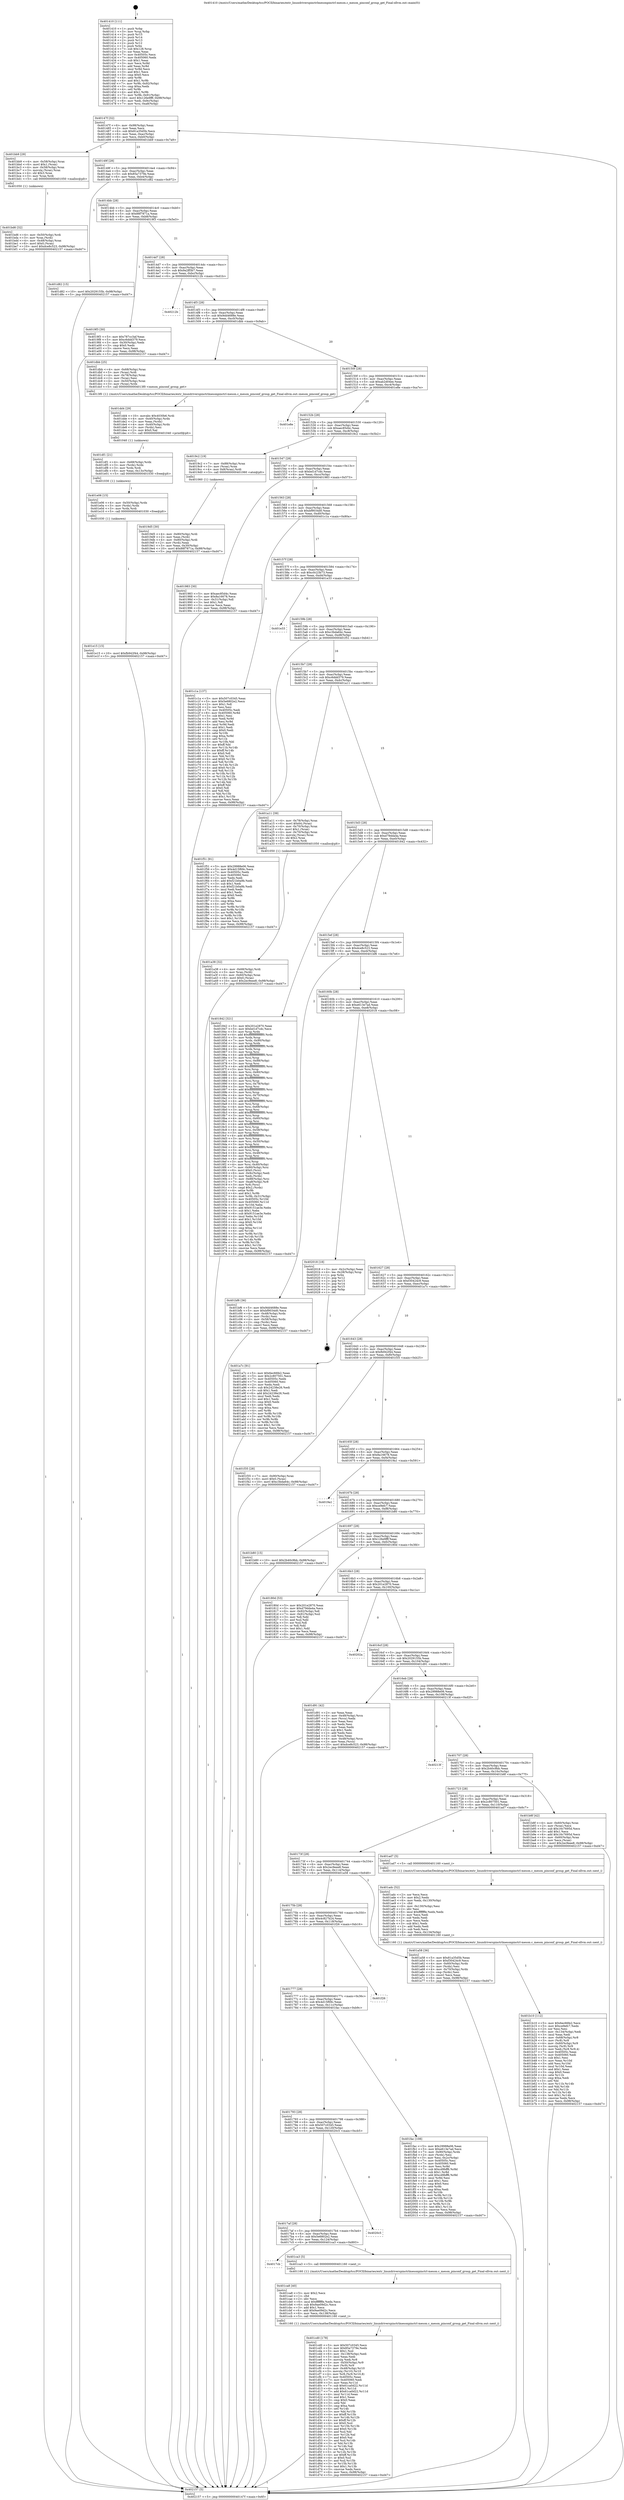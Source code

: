 digraph "0x401410" {
  label = "0x401410 (/mnt/c/Users/mathe/Desktop/tcc/POCII/binaries/extr_linuxdriverspinctrlmesonpinctrl-meson.c_meson_pinconf_group_get_Final-ollvm.out::main(0))"
  labelloc = "t"
  node[shape=record]

  Entry [label="",width=0.3,height=0.3,shape=circle,fillcolor=black,style=filled]
  "0x40147f" [label="{
     0x40147f [32]\l
     | [instrs]\l
     &nbsp;&nbsp;0x40147f \<+6\>: mov -0x98(%rbp),%eax\l
     &nbsp;&nbsp;0x401485 \<+2\>: mov %eax,%ecx\l
     &nbsp;&nbsp;0x401487 \<+6\>: sub $0x81a35d5b,%ecx\l
     &nbsp;&nbsp;0x40148d \<+6\>: mov %eax,-0xac(%rbp)\l
     &nbsp;&nbsp;0x401493 \<+6\>: mov %ecx,-0xb0(%rbp)\l
     &nbsp;&nbsp;0x401499 \<+6\>: je 0000000000401bb9 \<main+0x7a9\>\l
  }"]
  "0x401bb9" [label="{
     0x401bb9 [29]\l
     | [instrs]\l
     &nbsp;&nbsp;0x401bb9 \<+4\>: mov -0x58(%rbp),%rax\l
     &nbsp;&nbsp;0x401bbd \<+6\>: movl $0x1,(%rax)\l
     &nbsp;&nbsp;0x401bc3 \<+4\>: mov -0x58(%rbp),%rax\l
     &nbsp;&nbsp;0x401bc7 \<+3\>: movslq (%rax),%rax\l
     &nbsp;&nbsp;0x401bca \<+4\>: shl $0x3,%rax\l
     &nbsp;&nbsp;0x401bce \<+3\>: mov %rax,%rdi\l
     &nbsp;&nbsp;0x401bd1 \<+5\>: call 0000000000401050 \<malloc@plt\>\l
     | [calls]\l
     &nbsp;&nbsp;0x401050 \{1\} (unknown)\l
  }"]
  "0x40149f" [label="{
     0x40149f [28]\l
     | [instrs]\l
     &nbsp;&nbsp;0x40149f \<+5\>: jmp 00000000004014a4 \<main+0x94\>\l
     &nbsp;&nbsp;0x4014a4 \<+6\>: mov -0xac(%rbp),%eax\l
     &nbsp;&nbsp;0x4014aa \<+5\>: sub $0x85a7379e,%eax\l
     &nbsp;&nbsp;0x4014af \<+6\>: mov %eax,-0xb4(%rbp)\l
     &nbsp;&nbsp;0x4014b5 \<+6\>: je 0000000000401d82 \<main+0x972\>\l
  }"]
  Exit [label="",width=0.3,height=0.3,shape=circle,fillcolor=black,style=filled,peripheries=2]
  "0x401d82" [label="{
     0x401d82 [15]\l
     | [instrs]\l
     &nbsp;&nbsp;0x401d82 \<+10\>: movl $0x2029155b,-0x98(%rbp)\l
     &nbsp;&nbsp;0x401d8c \<+5\>: jmp 0000000000402157 \<main+0xd47\>\l
  }"]
  "0x4014bb" [label="{
     0x4014bb [28]\l
     | [instrs]\l
     &nbsp;&nbsp;0x4014bb \<+5\>: jmp 00000000004014c0 \<main+0xb0\>\l
     &nbsp;&nbsp;0x4014c0 \<+6\>: mov -0xac(%rbp),%eax\l
     &nbsp;&nbsp;0x4014c6 \<+5\>: sub $0x88f7871a,%eax\l
     &nbsp;&nbsp;0x4014cb \<+6\>: mov %eax,-0xb8(%rbp)\l
     &nbsp;&nbsp;0x4014d1 \<+6\>: je 00000000004019f3 \<main+0x5e3\>\l
  }"]
  "0x401e15" [label="{
     0x401e15 [15]\l
     | [instrs]\l
     &nbsp;&nbsp;0x401e15 \<+10\>: movl $0xfb942f44,-0x98(%rbp)\l
     &nbsp;&nbsp;0x401e1f \<+5\>: jmp 0000000000402157 \<main+0xd47\>\l
  }"]
  "0x4019f3" [label="{
     0x4019f3 [30]\l
     | [instrs]\l
     &nbsp;&nbsp;0x4019f3 \<+5\>: mov $0x787cc3af,%eax\l
     &nbsp;&nbsp;0x4019f8 \<+5\>: mov $0xc6ddd379,%ecx\l
     &nbsp;&nbsp;0x4019fd \<+3\>: mov -0x30(%rbp),%edx\l
     &nbsp;&nbsp;0x401a00 \<+3\>: cmp $0x0,%edx\l
     &nbsp;&nbsp;0x401a03 \<+3\>: cmove %ecx,%eax\l
     &nbsp;&nbsp;0x401a06 \<+6\>: mov %eax,-0x98(%rbp)\l
     &nbsp;&nbsp;0x401a0c \<+5\>: jmp 0000000000402157 \<main+0xd47\>\l
  }"]
  "0x4014d7" [label="{
     0x4014d7 [28]\l
     | [instrs]\l
     &nbsp;&nbsp;0x4014d7 \<+5\>: jmp 00000000004014dc \<main+0xcc\>\l
     &nbsp;&nbsp;0x4014dc \<+6\>: mov -0xac(%rbp),%eax\l
     &nbsp;&nbsp;0x4014e2 \<+5\>: sub $0x9a2ff3b7,%eax\l
     &nbsp;&nbsp;0x4014e7 \<+6\>: mov %eax,-0xbc(%rbp)\l
     &nbsp;&nbsp;0x4014ed \<+6\>: je 000000000040212b \<main+0xd1b\>\l
  }"]
  "0x401e06" [label="{
     0x401e06 [15]\l
     | [instrs]\l
     &nbsp;&nbsp;0x401e06 \<+4\>: mov -0x50(%rbp),%rdx\l
     &nbsp;&nbsp;0x401e0a \<+3\>: mov (%rdx),%rdx\l
     &nbsp;&nbsp;0x401e0d \<+3\>: mov %rdx,%rdi\l
     &nbsp;&nbsp;0x401e10 \<+5\>: call 0000000000401030 \<free@plt\>\l
     | [calls]\l
     &nbsp;&nbsp;0x401030 \{1\} (unknown)\l
  }"]
  "0x40212b" [label="{
     0x40212b\l
  }", style=dashed]
  "0x4014f3" [label="{
     0x4014f3 [28]\l
     | [instrs]\l
     &nbsp;&nbsp;0x4014f3 \<+5\>: jmp 00000000004014f8 \<main+0xe8\>\l
     &nbsp;&nbsp;0x4014f8 \<+6\>: mov -0xac(%rbp),%eax\l
     &nbsp;&nbsp;0x4014fe \<+5\>: sub $0x9dd4688e,%eax\l
     &nbsp;&nbsp;0x401503 \<+6\>: mov %eax,-0xc0(%rbp)\l
     &nbsp;&nbsp;0x401509 \<+6\>: je 0000000000401dbb \<main+0x9ab\>\l
  }"]
  "0x401df1" [label="{
     0x401df1 [21]\l
     | [instrs]\l
     &nbsp;&nbsp;0x401df1 \<+4\>: mov -0x68(%rbp),%rdx\l
     &nbsp;&nbsp;0x401df5 \<+3\>: mov (%rdx),%rdx\l
     &nbsp;&nbsp;0x401df8 \<+3\>: mov %rdx,%rdi\l
     &nbsp;&nbsp;0x401dfb \<+6\>: mov %eax,-0x13c(%rbp)\l
     &nbsp;&nbsp;0x401e01 \<+5\>: call 0000000000401030 \<free@plt\>\l
     | [calls]\l
     &nbsp;&nbsp;0x401030 \{1\} (unknown)\l
  }"]
  "0x401dbb" [label="{
     0x401dbb [25]\l
     | [instrs]\l
     &nbsp;&nbsp;0x401dbb \<+4\>: mov -0x68(%rbp),%rax\l
     &nbsp;&nbsp;0x401dbf \<+3\>: mov (%rax),%rdi\l
     &nbsp;&nbsp;0x401dc2 \<+4\>: mov -0x78(%rbp),%rax\l
     &nbsp;&nbsp;0x401dc6 \<+2\>: mov (%rax),%esi\l
     &nbsp;&nbsp;0x401dc8 \<+4\>: mov -0x50(%rbp),%rax\l
     &nbsp;&nbsp;0x401dcc \<+3\>: mov (%rax),%rdx\l
     &nbsp;&nbsp;0x401dcf \<+5\>: call 00000000004013f0 \<meson_pinconf_group_get\>\l
     | [calls]\l
     &nbsp;&nbsp;0x4013f0 \{1\} (/mnt/c/Users/mathe/Desktop/tcc/POCII/binaries/extr_linuxdriverspinctrlmesonpinctrl-meson.c_meson_pinconf_group_get_Final-ollvm.out::meson_pinconf_group_get)\l
  }"]
  "0x40150f" [label="{
     0x40150f [28]\l
     | [instrs]\l
     &nbsp;&nbsp;0x40150f \<+5\>: jmp 0000000000401514 \<main+0x104\>\l
     &nbsp;&nbsp;0x401514 \<+6\>: mov -0xac(%rbp),%eax\l
     &nbsp;&nbsp;0x40151a \<+5\>: sub $0xab2d04ee,%eax\l
     &nbsp;&nbsp;0x40151f \<+6\>: mov %eax,-0xc4(%rbp)\l
     &nbsp;&nbsp;0x401525 \<+6\>: je 0000000000401e8e \<main+0xa7e\>\l
  }"]
  "0x401dd4" [label="{
     0x401dd4 [29]\l
     | [instrs]\l
     &nbsp;&nbsp;0x401dd4 \<+10\>: movabs $0x4030b6,%rdi\l
     &nbsp;&nbsp;0x401dde \<+4\>: mov -0x40(%rbp),%rdx\l
     &nbsp;&nbsp;0x401de2 \<+2\>: mov %eax,(%rdx)\l
     &nbsp;&nbsp;0x401de4 \<+4\>: mov -0x40(%rbp),%rdx\l
     &nbsp;&nbsp;0x401de8 \<+2\>: mov (%rdx),%esi\l
     &nbsp;&nbsp;0x401dea \<+2\>: mov $0x0,%al\l
     &nbsp;&nbsp;0x401dec \<+5\>: call 0000000000401040 \<printf@plt\>\l
     | [calls]\l
     &nbsp;&nbsp;0x401040 \{1\} (unknown)\l
  }"]
  "0x401e8e" [label="{
     0x401e8e\l
  }", style=dashed]
  "0x40152b" [label="{
     0x40152b [28]\l
     | [instrs]\l
     &nbsp;&nbsp;0x40152b \<+5\>: jmp 0000000000401530 \<main+0x120\>\l
     &nbsp;&nbsp;0x401530 \<+6\>: mov -0xac(%rbp),%eax\l
     &nbsp;&nbsp;0x401536 \<+5\>: sub $0xaec85d4c,%eax\l
     &nbsp;&nbsp;0x40153b \<+6\>: mov %eax,-0xc8(%rbp)\l
     &nbsp;&nbsp;0x401541 \<+6\>: je 00000000004019c2 \<main+0x5b2\>\l
  }"]
  "0x401cd0" [label="{
     0x401cd0 [178]\l
     | [instrs]\l
     &nbsp;&nbsp;0x401cd0 \<+5\>: mov $0x507c0345,%ecx\l
     &nbsp;&nbsp;0x401cd5 \<+5\>: mov $0x85a7379e,%edx\l
     &nbsp;&nbsp;0x401cda \<+3\>: mov $0x1,%sil\l
     &nbsp;&nbsp;0x401cdd \<+6\>: mov -0x138(%rbp),%edi\l
     &nbsp;&nbsp;0x401ce3 \<+3\>: imul %eax,%edi\l
     &nbsp;&nbsp;0x401ce6 \<+3\>: movslq %edi,%r8\l
     &nbsp;&nbsp;0x401ce9 \<+4\>: mov -0x50(%rbp),%r9\l
     &nbsp;&nbsp;0x401ced \<+3\>: mov (%r9),%r9\l
     &nbsp;&nbsp;0x401cf0 \<+4\>: mov -0x48(%rbp),%r10\l
     &nbsp;&nbsp;0x401cf4 \<+3\>: movslq (%r10),%r10\l
     &nbsp;&nbsp;0x401cf7 \<+4\>: mov %r8,(%r9,%r10,8)\l
     &nbsp;&nbsp;0x401cfb \<+7\>: mov 0x40505c,%eax\l
     &nbsp;&nbsp;0x401d02 \<+7\>: mov 0x405060,%edi\l
     &nbsp;&nbsp;0x401d09 \<+3\>: mov %eax,%r11d\l
     &nbsp;&nbsp;0x401d0c \<+7\>: sub $0x61ca0d22,%r11d\l
     &nbsp;&nbsp;0x401d13 \<+4\>: sub $0x1,%r11d\l
     &nbsp;&nbsp;0x401d17 \<+7\>: add $0x61ca0d22,%r11d\l
     &nbsp;&nbsp;0x401d1e \<+4\>: imul %r11d,%eax\l
     &nbsp;&nbsp;0x401d22 \<+3\>: and $0x1,%eax\l
     &nbsp;&nbsp;0x401d25 \<+3\>: cmp $0x0,%eax\l
     &nbsp;&nbsp;0x401d28 \<+3\>: sete %bl\l
     &nbsp;&nbsp;0x401d2b \<+3\>: cmp $0xa,%edi\l
     &nbsp;&nbsp;0x401d2e \<+4\>: setl %r14b\l
     &nbsp;&nbsp;0x401d32 \<+3\>: mov %bl,%r15b\l
     &nbsp;&nbsp;0x401d35 \<+4\>: xor $0xff,%r15b\l
     &nbsp;&nbsp;0x401d39 \<+3\>: mov %r14b,%r12b\l
     &nbsp;&nbsp;0x401d3c \<+4\>: xor $0xff,%r12b\l
     &nbsp;&nbsp;0x401d40 \<+4\>: xor $0x0,%sil\l
     &nbsp;&nbsp;0x401d44 \<+3\>: mov %r15b,%r13b\l
     &nbsp;&nbsp;0x401d47 \<+4\>: and $0x0,%r13b\l
     &nbsp;&nbsp;0x401d4b \<+3\>: and %sil,%bl\l
     &nbsp;&nbsp;0x401d4e \<+3\>: mov %r12b,%al\l
     &nbsp;&nbsp;0x401d51 \<+2\>: and $0x0,%al\l
     &nbsp;&nbsp;0x401d53 \<+3\>: and %sil,%r14b\l
     &nbsp;&nbsp;0x401d56 \<+3\>: or %bl,%r13b\l
     &nbsp;&nbsp;0x401d59 \<+3\>: or %r14b,%al\l
     &nbsp;&nbsp;0x401d5c \<+3\>: xor %al,%r13b\l
     &nbsp;&nbsp;0x401d5f \<+3\>: or %r12b,%r15b\l
     &nbsp;&nbsp;0x401d62 \<+4\>: xor $0xff,%r15b\l
     &nbsp;&nbsp;0x401d66 \<+4\>: or $0x0,%sil\l
     &nbsp;&nbsp;0x401d6a \<+3\>: and %sil,%r15b\l
     &nbsp;&nbsp;0x401d6d \<+3\>: or %r15b,%r13b\l
     &nbsp;&nbsp;0x401d70 \<+4\>: test $0x1,%r13b\l
     &nbsp;&nbsp;0x401d74 \<+3\>: cmovne %edx,%ecx\l
     &nbsp;&nbsp;0x401d77 \<+6\>: mov %ecx,-0x98(%rbp)\l
     &nbsp;&nbsp;0x401d7d \<+5\>: jmp 0000000000402157 \<main+0xd47\>\l
  }"]
  "0x4019c2" [label="{
     0x4019c2 [19]\l
     | [instrs]\l
     &nbsp;&nbsp;0x4019c2 \<+7\>: mov -0x88(%rbp),%rax\l
     &nbsp;&nbsp;0x4019c9 \<+3\>: mov (%rax),%rax\l
     &nbsp;&nbsp;0x4019cc \<+4\>: mov 0x8(%rax),%rdi\l
     &nbsp;&nbsp;0x4019d0 \<+5\>: call 0000000000401060 \<atoi@plt\>\l
     | [calls]\l
     &nbsp;&nbsp;0x401060 \{1\} (unknown)\l
  }"]
  "0x401547" [label="{
     0x401547 [28]\l
     | [instrs]\l
     &nbsp;&nbsp;0x401547 \<+5\>: jmp 000000000040154c \<main+0x13c\>\l
     &nbsp;&nbsp;0x40154c \<+6\>: mov -0xac(%rbp),%eax\l
     &nbsp;&nbsp;0x401552 \<+5\>: sub $0xbd1d7cdc,%eax\l
     &nbsp;&nbsp;0x401557 \<+6\>: mov %eax,-0xcc(%rbp)\l
     &nbsp;&nbsp;0x40155d \<+6\>: je 0000000000401983 \<main+0x573\>\l
  }"]
  "0x401ca8" [label="{
     0x401ca8 [40]\l
     | [instrs]\l
     &nbsp;&nbsp;0x401ca8 \<+5\>: mov $0x2,%ecx\l
     &nbsp;&nbsp;0x401cad \<+1\>: cltd\l
     &nbsp;&nbsp;0x401cae \<+2\>: idiv %ecx\l
     &nbsp;&nbsp;0x401cb0 \<+6\>: imul $0xfffffffe,%edx,%ecx\l
     &nbsp;&nbsp;0x401cb6 \<+6\>: sub $0x9ae09d2c,%ecx\l
     &nbsp;&nbsp;0x401cbc \<+3\>: add $0x1,%ecx\l
     &nbsp;&nbsp;0x401cbf \<+6\>: add $0x9ae09d2c,%ecx\l
     &nbsp;&nbsp;0x401cc5 \<+6\>: mov %ecx,-0x138(%rbp)\l
     &nbsp;&nbsp;0x401ccb \<+5\>: call 0000000000401160 \<next_i\>\l
     | [calls]\l
     &nbsp;&nbsp;0x401160 \{1\} (/mnt/c/Users/mathe/Desktop/tcc/POCII/binaries/extr_linuxdriverspinctrlmesonpinctrl-meson.c_meson_pinconf_group_get_Final-ollvm.out::next_i)\l
  }"]
  "0x401983" [label="{
     0x401983 [30]\l
     | [instrs]\l
     &nbsp;&nbsp;0x401983 \<+5\>: mov $0xaec85d4c,%eax\l
     &nbsp;&nbsp;0x401988 \<+5\>: mov $0x8a16678,%ecx\l
     &nbsp;&nbsp;0x40198d \<+3\>: mov -0x31(%rbp),%dl\l
     &nbsp;&nbsp;0x401990 \<+3\>: test $0x1,%dl\l
     &nbsp;&nbsp;0x401993 \<+3\>: cmovne %ecx,%eax\l
     &nbsp;&nbsp;0x401996 \<+6\>: mov %eax,-0x98(%rbp)\l
     &nbsp;&nbsp;0x40199c \<+5\>: jmp 0000000000402157 \<main+0xd47\>\l
  }"]
  "0x401563" [label="{
     0x401563 [28]\l
     | [instrs]\l
     &nbsp;&nbsp;0x401563 \<+5\>: jmp 0000000000401568 \<main+0x158\>\l
     &nbsp;&nbsp;0x401568 \<+6\>: mov -0xac(%rbp),%eax\l
     &nbsp;&nbsp;0x40156e \<+5\>: sub $0xbf9034d0,%eax\l
     &nbsp;&nbsp;0x401573 \<+6\>: mov %eax,-0xd0(%rbp)\l
     &nbsp;&nbsp;0x401579 \<+6\>: je 0000000000401c1a \<main+0x80a\>\l
  }"]
  "0x4017cb" [label="{
     0x4017cb\l
  }", style=dashed]
  "0x401c1a" [label="{
     0x401c1a [137]\l
     | [instrs]\l
     &nbsp;&nbsp;0x401c1a \<+5\>: mov $0x507c0345,%eax\l
     &nbsp;&nbsp;0x401c1f \<+5\>: mov $0x5e6802e2,%ecx\l
     &nbsp;&nbsp;0x401c24 \<+2\>: mov $0x1,%dl\l
     &nbsp;&nbsp;0x401c26 \<+2\>: xor %esi,%esi\l
     &nbsp;&nbsp;0x401c28 \<+7\>: mov 0x40505c,%edi\l
     &nbsp;&nbsp;0x401c2f \<+8\>: mov 0x405060,%r8d\l
     &nbsp;&nbsp;0x401c37 \<+3\>: sub $0x1,%esi\l
     &nbsp;&nbsp;0x401c3a \<+3\>: mov %edi,%r9d\l
     &nbsp;&nbsp;0x401c3d \<+3\>: add %esi,%r9d\l
     &nbsp;&nbsp;0x401c40 \<+4\>: imul %r9d,%edi\l
     &nbsp;&nbsp;0x401c44 \<+3\>: and $0x1,%edi\l
     &nbsp;&nbsp;0x401c47 \<+3\>: cmp $0x0,%edi\l
     &nbsp;&nbsp;0x401c4a \<+4\>: sete %r10b\l
     &nbsp;&nbsp;0x401c4e \<+4\>: cmp $0xa,%r8d\l
     &nbsp;&nbsp;0x401c52 \<+4\>: setl %r11b\l
     &nbsp;&nbsp;0x401c56 \<+3\>: mov %r10b,%bl\l
     &nbsp;&nbsp;0x401c59 \<+3\>: xor $0xff,%bl\l
     &nbsp;&nbsp;0x401c5c \<+3\>: mov %r11b,%r14b\l
     &nbsp;&nbsp;0x401c5f \<+4\>: xor $0xff,%r14b\l
     &nbsp;&nbsp;0x401c63 \<+3\>: xor $0x0,%dl\l
     &nbsp;&nbsp;0x401c66 \<+3\>: mov %bl,%r15b\l
     &nbsp;&nbsp;0x401c69 \<+4\>: and $0x0,%r15b\l
     &nbsp;&nbsp;0x401c6d \<+3\>: and %dl,%r10b\l
     &nbsp;&nbsp;0x401c70 \<+3\>: mov %r14b,%r12b\l
     &nbsp;&nbsp;0x401c73 \<+4\>: and $0x0,%r12b\l
     &nbsp;&nbsp;0x401c77 \<+3\>: and %dl,%r11b\l
     &nbsp;&nbsp;0x401c7a \<+3\>: or %r10b,%r15b\l
     &nbsp;&nbsp;0x401c7d \<+3\>: or %r11b,%r12b\l
     &nbsp;&nbsp;0x401c80 \<+3\>: xor %r12b,%r15b\l
     &nbsp;&nbsp;0x401c83 \<+3\>: or %r14b,%bl\l
     &nbsp;&nbsp;0x401c86 \<+3\>: xor $0xff,%bl\l
     &nbsp;&nbsp;0x401c89 \<+3\>: or $0x0,%dl\l
     &nbsp;&nbsp;0x401c8c \<+2\>: and %dl,%bl\l
     &nbsp;&nbsp;0x401c8e \<+3\>: or %bl,%r15b\l
     &nbsp;&nbsp;0x401c91 \<+4\>: test $0x1,%r15b\l
     &nbsp;&nbsp;0x401c95 \<+3\>: cmovne %ecx,%eax\l
     &nbsp;&nbsp;0x401c98 \<+6\>: mov %eax,-0x98(%rbp)\l
     &nbsp;&nbsp;0x401c9e \<+5\>: jmp 0000000000402157 \<main+0xd47\>\l
  }"]
  "0x40157f" [label="{
     0x40157f [28]\l
     | [instrs]\l
     &nbsp;&nbsp;0x40157f \<+5\>: jmp 0000000000401584 \<main+0x174\>\l
     &nbsp;&nbsp;0x401584 \<+6\>: mov -0xac(%rbp),%eax\l
     &nbsp;&nbsp;0x40158a \<+5\>: sub $0xc0c23b73,%eax\l
     &nbsp;&nbsp;0x40158f \<+6\>: mov %eax,-0xd4(%rbp)\l
     &nbsp;&nbsp;0x401595 \<+6\>: je 0000000000401e33 \<main+0xa23\>\l
  }"]
  "0x401ca3" [label="{
     0x401ca3 [5]\l
     | [instrs]\l
     &nbsp;&nbsp;0x401ca3 \<+5\>: call 0000000000401160 \<next_i\>\l
     | [calls]\l
     &nbsp;&nbsp;0x401160 \{1\} (/mnt/c/Users/mathe/Desktop/tcc/POCII/binaries/extr_linuxdriverspinctrlmesonpinctrl-meson.c_meson_pinconf_group_get_Final-ollvm.out::next_i)\l
  }"]
  "0x401e33" [label="{
     0x401e33\l
  }", style=dashed]
  "0x40159b" [label="{
     0x40159b [28]\l
     | [instrs]\l
     &nbsp;&nbsp;0x40159b \<+5\>: jmp 00000000004015a0 \<main+0x190\>\l
     &nbsp;&nbsp;0x4015a0 \<+6\>: mov -0xac(%rbp),%eax\l
     &nbsp;&nbsp;0x4015a6 \<+5\>: sub $0xc3bda64c,%eax\l
     &nbsp;&nbsp;0x4015ab \<+6\>: mov %eax,-0xd8(%rbp)\l
     &nbsp;&nbsp;0x4015b1 \<+6\>: je 0000000000401f51 \<main+0xb41\>\l
  }"]
  "0x4017af" [label="{
     0x4017af [28]\l
     | [instrs]\l
     &nbsp;&nbsp;0x4017af \<+5\>: jmp 00000000004017b4 \<main+0x3a4\>\l
     &nbsp;&nbsp;0x4017b4 \<+6\>: mov -0xac(%rbp),%eax\l
     &nbsp;&nbsp;0x4017ba \<+5\>: sub $0x5e6802e2,%eax\l
     &nbsp;&nbsp;0x4017bf \<+6\>: mov %eax,-0x124(%rbp)\l
     &nbsp;&nbsp;0x4017c5 \<+6\>: je 0000000000401ca3 \<main+0x893\>\l
  }"]
  "0x401f51" [label="{
     0x401f51 [91]\l
     | [instrs]\l
     &nbsp;&nbsp;0x401f51 \<+5\>: mov $0x29988e06,%eax\l
     &nbsp;&nbsp;0x401f56 \<+5\>: mov $0x4d15f69c,%ecx\l
     &nbsp;&nbsp;0x401f5b \<+7\>: mov 0x40505c,%edx\l
     &nbsp;&nbsp;0x401f62 \<+7\>: mov 0x405060,%esi\l
     &nbsp;&nbsp;0x401f69 \<+2\>: mov %edx,%edi\l
     &nbsp;&nbsp;0x401f6b \<+6\>: add $0xf21b0a9b,%edi\l
     &nbsp;&nbsp;0x401f71 \<+3\>: sub $0x1,%edi\l
     &nbsp;&nbsp;0x401f74 \<+6\>: sub $0xf21b0a9b,%edi\l
     &nbsp;&nbsp;0x401f7a \<+3\>: imul %edi,%edx\l
     &nbsp;&nbsp;0x401f7d \<+3\>: and $0x1,%edx\l
     &nbsp;&nbsp;0x401f80 \<+3\>: cmp $0x0,%edx\l
     &nbsp;&nbsp;0x401f83 \<+4\>: sete %r8b\l
     &nbsp;&nbsp;0x401f87 \<+3\>: cmp $0xa,%esi\l
     &nbsp;&nbsp;0x401f8a \<+4\>: setl %r9b\l
     &nbsp;&nbsp;0x401f8e \<+3\>: mov %r8b,%r10b\l
     &nbsp;&nbsp;0x401f91 \<+3\>: and %r9b,%r10b\l
     &nbsp;&nbsp;0x401f94 \<+3\>: xor %r9b,%r8b\l
     &nbsp;&nbsp;0x401f97 \<+3\>: or %r8b,%r10b\l
     &nbsp;&nbsp;0x401f9a \<+4\>: test $0x1,%r10b\l
     &nbsp;&nbsp;0x401f9e \<+3\>: cmovne %ecx,%eax\l
     &nbsp;&nbsp;0x401fa1 \<+6\>: mov %eax,-0x98(%rbp)\l
     &nbsp;&nbsp;0x401fa7 \<+5\>: jmp 0000000000402157 \<main+0xd47\>\l
  }"]
  "0x4015b7" [label="{
     0x4015b7 [28]\l
     | [instrs]\l
     &nbsp;&nbsp;0x4015b7 \<+5\>: jmp 00000000004015bc \<main+0x1ac\>\l
     &nbsp;&nbsp;0x4015bc \<+6\>: mov -0xac(%rbp),%eax\l
     &nbsp;&nbsp;0x4015c2 \<+5\>: sub $0xc6ddd379,%eax\l
     &nbsp;&nbsp;0x4015c7 \<+6\>: mov %eax,-0xdc(%rbp)\l
     &nbsp;&nbsp;0x4015cd \<+6\>: je 0000000000401a11 \<main+0x601\>\l
  }"]
  "0x4020c5" [label="{
     0x4020c5\l
  }", style=dashed]
  "0x401a11" [label="{
     0x401a11 [39]\l
     | [instrs]\l
     &nbsp;&nbsp;0x401a11 \<+4\>: mov -0x78(%rbp),%rax\l
     &nbsp;&nbsp;0x401a15 \<+6\>: movl $0x64,(%rax)\l
     &nbsp;&nbsp;0x401a1b \<+4\>: mov -0x70(%rbp),%rax\l
     &nbsp;&nbsp;0x401a1f \<+6\>: movl $0x1,(%rax)\l
     &nbsp;&nbsp;0x401a25 \<+4\>: mov -0x70(%rbp),%rax\l
     &nbsp;&nbsp;0x401a29 \<+3\>: movslq (%rax),%rax\l
     &nbsp;&nbsp;0x401a2c \<+4\>: shl $0x2,%rax\l
     &nbsp;&nbsp;0x401a30 \<+3\>: mov %rax,%rdi\l
     &nbsp;&nbsp;0x401a33 \<+5\>: call 0000000000401050 \<malloc@plt\>\l
     | [calls]\l
     &nbsp;&nbsp;0x401050 \{1\} (unknown)\l
  }"]
  "0x4015d3" [label="{
     0x4015d3 [28]\l
     | [instrs]\l
     &nbsp;&nbsp;0x4015d3 \<+5\>: jmp 00000000004015d8 \<main+0x1c8\>\l
     &nbsp;&nbsp;0x4015d8 \<+6\>: mov -0xac(%rbp),%eax\l
     &nbsp;&nbsp;0x4015de \<+5\>: sub $0xd79dda4a,%eax\l
     &nbsp;&nbsp;0x4015e3 \<+6\>: mov %eax,-0xe0(%rbp)\l
     &nbsp;&nbsp;0x4015e9 \<+6\>: je 0000000000401842 \<main+0x432\>\l
  }"]
  "0x401793" [label="{
     0x401793 [28]\l
     | [instrs]\l
     &nbsp;&nbsp;0x401793 \<+5\>: jmp 0000000000401798 \<main+0x388\>\l
     &nbsp;&nbsp;0x401798 \<+6\>: mov -0xac(%rbp),%eax\l
     &nbsp;&nbsp;0x40179e \<+5\>: sub $0x507c0345,%eax\l
     &nbsp;&nbsp;0x4017a3 \<+6\>: mov %eax,-0x120(%rbp)\l
     &nbsp;&nbsp;0x4017a9 \<+6\>: je 00000000004020c5 \<main+0xcb5\>\l
  }"]
  "0x401842" [label="{
     0x401842 [321]\l
     | [instrs]\l
     &nbsp;&nbsp;0x401842 \<+5\>: mov $0x201e2870,%eax\l
     &nbsp;&nbsp;0x401847 \<+5\>: mov $0xbd1d7cdc,%ecx\l
     &nbsp;&nbsp;0x40184c \<+3\>: mov %rsp,%rdx\l
     &nbsp;&nbsp;0x40184f \<+4\>: add $0xfffffffffffffff0,%rdx\l
     &nbsp;&nbsp;0x401853 \<+3\>: mov %rdx,%rsp\l
     &nbsp;&nbsp;0x401856 \<+7\>: mov %rdx,-0x90(%rbp)\l
     &nbsp;&nbsp;0x40185d \<+3\>: mov %rsp,%rdx\l
     &nbsp;&nbsp;0x401860 \<+4\>: add $0xfffffffffffffff0,%rdx\l
     &nbsp;&nbsp;0x401864 \<+3\>: mov %rdx,%rsp\l
     &nbsp;&nbsp;0x401867 \<+3\>: mov %rsp,%rsi\l
     &nbsp;&nbsp;0x40186a \<+4\>: add $0xfffffffffffffff0,%rsi\l
     &nbsp;&nbsp;0x40186e \<+3\>: mov %rsi,%rsp\l
     &nbsp;&nbsp;0x401871 \<+7\>: mov %rsi,-0x88(%rbp)\l
     &nbsp;&nbsp;0x401878 \<+3\>: mov %rsp,%rsi\l
     &nbsp;&nbsp;0x40187b \<+4\>: add $0xfffffffffffffff0,%rsi\l
     &nbsp;&nbsp;0x40187f \<+3\>: mov %rsi,%rsp\l
     &nbsp;&nbsp;0x401882 \<+4\>: mov %rsi,-0x80(%rbp)\l
     &nbsp;&nbsp;0x401886 \<+3\>: mov %rsp,%rsi\l
     &nbsp;&nbsp;0x401889 \<+4\>: add $0xfffffffffffffff0,%rsi\l
     &nbsp;&nbsp;0x40188d \<+3\>: mov %rsi,%rsp\l
     &nbsp;&nbsp;0x401890 \<+4\>: mov %rsi,-0x78(%rbp)\l
     &nbsp;&nbsp;0x401894 \<+3\>: mov %rsp,%rsi\l
     &nbsp;&nbsp;0x401897 \<+4\>: add $0xfffffffffffffff0,%rsi\l
     &nbsp;&nbsp;0x40189b \<+3\>: mov %rsi,%rsp\l
     &nbsp;&nbsp;0x40189e \<+4\>: mov %rsi,-0x70(%rbp)\l
     &nbsp;&nbsp;0x4018a2 \<+3\>: mov %rsp,%rsi\l
     &nbsp;&nbsp;0x4018a5 \<+4\>: add $0xfffffffffffffff0,%rsi\l
     &nbsp;&nbsp;0x4018a9 \<+3\>: mov %rsi,%rsp\l
     &nbsp;&nbsp;0x4018ac \<+4\>: mov %rsi,-0x68(%rbp)\l
     &nbsp;&nbsp;0x4018b0 \<+3\>: mov %rsp,%rsi\l
     &nbsp;&nbsp;0x4018b3 \<+4\>: add $0xfffffffffffffff0,%rsi\l
     &nbsp;&nbsp;0x4018b7 \<+3\>: mov %rsi,%rsp\l
     &nbsp;&nbsp;0x4018ba \<+4\>: mov %rsi,-0x60(%rbp)\l
     &nbsp;&nbsp;0x4018be \<+3\>: mov %rsp,%rsi\l
     &nbsp;&nbsp;0x4018c1 \<+4\>: add $0xfffffffffffffff0,%rsi\l
     &nbsp;&nbsp;0x4018c5 \<+3\>: mov %rsi,%rsp\l
     &nbsp;&nbsp;0x4018c8 \<+4\>: mov %rsi,-0x58(%rbp)\l
     &nbsp;&nbsp;0x4018cc \<+3\>: mov %rsp,%rsi\l
     &nbsp;&nbsp;0x4018cf \<+4\>: add $0xfffffffffffffff0,%rsi\l
     &nbsp;&nbsp;0x4018d3 \<+3\>: mov %rsi,%rsp\l
     &nbsp;&nbsp;0x4018d6 \<+4\>: mov %rsi,-0x50(%rbp)\l
     &nbsp;&nbsp;0x4018da \<+3\>: mov %rsp,%rsi\l
     &nbsp;&nbsp;0x4018dd \<+4\>: add $0xfffffffffffffff0,%rsi\l
     &nbsp;&nbsp;0x4018e1 \<+3\>: mov %rsi,%rsp\l
     &nbsp;&nbsp;0x4018e4 \<+4\>: mov %rsi,-0x48(%rbp)\l
     &nbsp;&nbsp;0x4018e8 \<+3\>: mov %rsp,%rsi\l
     &nbsp;&nbsp;0x4018eb \<+4\>: add $0xfffffffffffffff0,%rsi\l
     &nbsp;&nbsp;0x4018ef \<+3\>: mov %rsi,%rsp\l
     &nbsp;&nbsp;0x4018f2 \<+4\>: mov %rsi,-0x40(%rbp)\l
     &nbsp;&nbsp;0x4018f6 \<+7\>: mov -0x90(%rbp),%rsi\l
     &nbsp;&nbsp;0x4018fd \<+6\>: movl $0x0,(%rsi)\l
     &nbsp;&nbsp;0x401903 \<+6\>: mov -0x9c(%rbp),%edi\l
     &nbsp;&nbsp;0x401909 \<+2\>: mov %edi,(%rdx)\l
     &nbsp;&nbsp;0x40190b \<+7\>: mov -0x88(%rbp),%rsi\l
     &nbsp;&nbsp;0x401912 \<+7\>: mov -0xa8(%rbp),%r8\l
     &nbsp;&nbsp;0x401919 \<+3\>: mov %r8,(%rsi)\l
     &nbsp;&nbsp;0x40191c \<+3\>: cmpl $0x2,(%rdx)\l
     &nbsp;&nbsp;0x40191f \<+4\>: setne %r9b\l
     &nbsp;&nbsp;0x401923 \<+4\>: and $0x1,%r9b\l
     &nbsp;&nbsp;0x401927 \<+4\>: mov %r9b,-0x31(%rbp)\l
     &nbsp;&nbsp;0x40192b \<+8\>: mov 0x40505c,%r10d\l
     &nbsp;&nbsp;0x401933 \<+8\>: mov 0x405060,%r11d\l
     &nbsp;&nbsp;0x40193b \<+3\>: mov %r10d,%ebx\l
     &nbsp;&nbsp;0x40193e \<+6\>: add $0x9151ae3e,%ebx\l
     &nbsp;&nbsp;0x401944 \<+3\>: sub $0x1,%ebx\l
     &nbsp;&nbsp;0x401947 \<+6\>: sub $0x9151ae3e,%ebx\l
     &nbsp;&nbsp;0x40194d \<+4\>: imul %ebx,%r10d\l
     &nbsp;&nbsp;0x401951 \<+4\>: and $0x1,%r10d\l
     &nbsp;&nbsp;0x401955 \<+4\>: cmp $0x0,%r10d\l
     &nbsp;&nbsp;0x401959 \<+4\>: sete %r9b\l
     &nbsp;&nbsp;0x40195d \<+4\>: cmp $0xa,%r11d\l
     &nbsp;&nbsp;0x401961 \<+4\>: setl %r14b\l
     &nbsp;&nbsp;0x401965 \<+3\>: mov %r9b,%r15b\l
     &nbsp;&nbsp;0x401968 \<+3\>: and %r14b,%r15b\l
     &nbsp;&nbsp;0x40196b \<+3\>: xor %r14b,%r9b\l
     &nbsp;&nbsp;0x40196e \<+3\>: or %r9b,%r15b\l
     &nbsp;&nbsp;0x401971 \<+4\>: test $0x1,%r15b\l
     &nbsp;&nbsp;0x401975 \<+3\>: cmovne %ecx,%eax\l
     &nbsp;&nbsp;0x401978 \<+6\>: mov %eax,-0x98(%rbp)\l
     &nbsp;&nbsp;0x40197e \<+5\>: jmp 0000000000402157 \<main+0xd47\>\l
  }"]
  "0x4015ef" [label="{
     0x4015ef [28]\l
     | [instrs]\l
     &nbsp;&nbsp;0x4015ef \<+5\>: jmp 00000000004015f4 \<main+0x1e4\>\l
     &nbsp;&nbsp;0x4015f4 \<+6\>: mov -0xac(%rbp),%eax\l
     &nbsp;&nbsp;0x4015fa \<+5\>: sub $0xdce8c523,%eax\l
     &nbsp;&nbsp;0x4015ff \<+6\>: mov %eax,-0xe4(%rbp)\l
     &nbsp;&nbsp;0x401605 \<+6\>: je 0000000000401bf6 \<main+0x7e6\>\l
  }"]
  "0x401fac" [label="{
     0x401fac [108]\l
     | [instrs]\l
     &nbsp;&nbsp;0x401fac \<+5\>: mov $0x29988e06,%eax\l
     &nbsp;&nbsp;0x401fb1 \<+5\>: mov $0xe613e7ad,%ecx\l
     &nbsp;&nbsp;0x401fb6 \<+7\>: mov -0x90(%rbp),%rdx\l
     &nbsp;&nbsp;0x401fbd \<+2\>: mov (%rdx),%esi\l
     &nbsp;&nbsp;0x401fbf \<+3\>: mov %esi,-0x2c(%rbp)\l
     &nbsp;&nbsp;0x401fc2 \<+7\>: mov 0x40505c,%esi\l
     &nbsp;&nbsp;0x401fc9 \<+7\>: mov 0x405060,%edi\l
     &nbsp;&nbsp;0x401fd0 \<+3\>: mov %esi,%r8d\l
     &nbsp;&nbsp;0x401fd3 \<+7\>: sub $0xcd9bff6,%r8d\l
     &nbsp;&nbsp;0x401fda \<+4\>: sub $0x1,%r8d\l
     &nbsp;&nbsp;0x401fde \<+7\>: add $0xcd9bff6,%r8d\l
     &nbsp;&nbsp;0x401fe5 \<+4\>: imul %r8d,%esi\l
     &nbsp;&nbsp;0x401fe9 \<+3\>: and $0x1,%esi\l
     &nbsp;&nbsp;0x401fec \<+3\>: cmp $0x0,%esi\l
     &nbsp;&nbsp;0x401fef \<+4\>: sete %r9b\l
     &nbsp;&nbsp;0x401ff3 \<+3\>: cmp $0xa,%edi\l
     &nbsp;&nbsp;0x401ff6 \<+4\>: setl %r10b\l
     &nbsp;&nbsp;0x401ffa \<+3\>: mov %r9b,%r11b\l
     &nbsp;&nbsp;0x401ffd \<+3\>: and %r10b,%r11b\l
     &nbsp;&nbsp;0x402000 \<+3\>: xor %r10b,%r9b\l
     &nbsp;&nbsp;0x402003 \<+3\>: or %r9b,%r11b\l
     &nbsp;&nbsp;0x402006 \<+4\>: test $0x1,%r11b\l
     &nbsp;&nbsp;0x40200a \<+3\>: cmovne %ecx,%eax\l
     &nbsp;&nbsp;0x40200d \<+6\>: mov %eax,-0x98(%rbp)\l
     &nbsp;&nbsp;0x402013 \<+5\>: jmp 0000000000402157 \<main+0xd47\>\l
  }"]
  "0x401bf6" [label="{
     0x401bf6 [36]\l
     | [instrs]\l
     &nbsp;&nbsp;0x401bf6 \<+5\>: mov $0x9dd4688e,%eax\l
     &nbsp;&nbsp;0x401bfb \<+5\>: mov $0xbf9034d0,%ecx\l
     &nbsp;&nbsp;0x401c00 \<+4\>: mov -0x48(%rbp),%rdx\l
     &nbsp;&nbsp;0x401c04 \<+2\>: mov (%rdx),%esi\l
     &nbsp;&nbsp;0x401c06 \<+4\>: mov -0x58(%rbp),%rdx\l
     &nbsp;&nbsp;0x401c0a \<+2\>: cmp (%rdx),%esi\l
     &nbsp;&nbsp;0x401c0c \<+3\>: cmovl %ecx,%eax\l
     &nbsp;&nbsp;0x401c0f \<+6\>: mov %eax,-0x98(%rbp)\l
     &nbsp;&nbsp;0x401c15 \<+5\>: jmp 0000000000402157 \<main+0xd47\>\l
  }"]
  "0x40160b" [label="{
     0x40160b [28]\l
     | [instrs]\l
     &nbsp;&nbsp;0x40160b \<+5\>: jmp 0000000000401610 \<main+0x200\>\l
     &nbsp;&nbsp;0x401610 \<+6\>: mov -0xac(%rbp),%eax\l
     &nbsp;&nbsp;0x401616 \<+5\>: sub $0xe613e7ad,%eax\l
     &nbsp;&nbsp;0x40161b \<+6\>: mov %eax,-0xe8(%rbp)\l
     &nbsp;&nbsp;0x401621 \<+6\>: je 0000000000402018 \<main+0xc08\>\l
  }"]
  "0x401777" [label="{
     0x401777 [28]\l
     | [instrs]\l
     &nbsp;&nbsp;0x401777 \<+5\>: jmp 000000000040177c \<main+0x36c\>\l
     &nbsp;&nbsp;0x40177c \<+6\>: mov -0xac(%rbp),%eax\l
     &nbsp;&nbsp;0x401782 \<+5\>: sub $0x4d15f69c,%eax\l
     &nbsp;&nbsp;0x401787 \<+6\>: mov %eax,-0x11c(%rbp)\l
     &nbsp;&nbsp;0x40178d \<+6\>: je 0000000000401fac \<main+0xb9c\>\l
  }"]
  "0x402018" [label="{
     0x402018 [18]\l
     | [instrs]\l
     &nbsp;&nbsp;0x402018 \<+3\>: mov -0x2c(%rbp),%eax\l
     &nbsp;&nbsp;0x40201b \<+4\>: lea -0x28(%rbp),%rsp\l
     &nbsp;&nbsp;0x40201f \<+1\>: pop %rbx\l
     &nbsp;&nbsp;0x402020 \<+2\>: pop %r12\l
     &nbsp;&nbsp;0x402022 \<+2\>: pop %r13\l
     &nbsp;&nbsp;0x402024 \<+2\>: pop %r14\l
     &nbsp;&nbsp;0x402026 \<+2\>: pop %r15\l
     &nbsp;&nbsp;0x402028 \<+1\>: pop %rbp\l
     &nbsp;&nbsp;0x402029 \<+1\>: ret\l
  }"]
  "0x401627" [label="{
     0x401627 [28]\l
     | [instrs]\l
     &nbsp;&nbsp;0x401627 \<+5\>: jmp 000000000040162c \<main+0x21c\>\l
     &nbsp;&nbsp;0x40162c \<+6\>: mov -0xac(%rbp),%eax\l
     &nbsp;&nbsp;0x401632 \<+5\>: sub $0xf30424c9,%eax\l
     &nbsp;&nbsp;0x401637 \<+6\>: mov %eax,-0xec(%rbp)\l
     &nbsp;&nbsp;0x40163d \<+6\>: je 0000000000401a7c \<main+0x66c\>\l
  }"]
  "0x401f26" [label="{
     0x401f26\l
  }", style=dashed]
  "0x401a7c" [label="{
     0x401a7c [91]\l
     | [instrs]\l
     &nbsp;&nbsp;0x401a7c \<+5\>: mov $0x6ec66fe2,%eax\l
     &nbsp;&nbsp;0x401a81 \<+5\>: mov $0x2c807501,%ecx\l
     &nbsp;&nbsp;0x401a86 \<+7\>: mov 0x40505c,%edx\l
     &nbsp;&nbsp;0x401a8d \<+7\>: mov 0x405060,%esi\l
     &nbsp;&nbsp;0x401a94 \<+2\>: mov %edx,%edi\l
     &nbsp;&nbsp;0x401a96 \<+6\>: sub $0x24238e26,%edi\l
     &nbsp;&nbsp;0x401a9c \<+3\>: sub $0x1,%edi\l
     &nbsp;&nbsp;0x401a9f \<+6\>: add $0x24238e26,%edi\l
     &nbsp;&nbsp;0x401aa5 \<+3\>: imul %edi,%edx\l
     &nbsp;&nbsp;0x401aa8 \<+3\>: and $0x1,%edx\l
     &nbsp;&nbsp;0x401aab \<+3\>: cmp $0x0,%edx\l
     &nbsp;&nbsp;0x401aae \<+4\>: sete %r8b\l
     &nbsp;&nbsp;0x401ab2 \<+3\>: cmp $0xa,%esi\l
     &nbsp;&nbsp;0x401ab5 \<+4\>: setl %r9b\l
     &nbsp;&nbsp;0x401ab9 \<+3\>: mov %r8b,%r10b\l
     &nbsp;&nbsp;0x401abc \<+3\>: and %r9b,%r10b\l
     &nbsp;&nbsp;0x401abf \<+3\>: xor %r9b,%r8b\l
     &nbsp;&nbsp;0x401ac2 \<+3\>: or %r8b,%r10b\l
     &nbsp;&nbsp;0x401ac5 \<+4\>: test $0x1,%r10b\l
     &nbsp;&nbsp;0x401ac9 \<+3\>: cmovne %ecx,%eax\l
     &nbsp;&nbsp;0x401acc \<+6\>: mov %eax,-0x98(%rbp)\l
     &nbsp;&nbsp;0x401ad2 \<+5\>: jmp 0000000000402157 \<main+0xd47\>\l
  }"]
  "0x401643" [label="{
     0x401643 [28]\l
     | [instrs]\l
     &nbsp;&nbsp;0x401643 \<+5\>: jmp 0000000000401648 \<main+0x238\>\l
     &nbsp;&nbsp;0x401648 \<+6\>: mov -0xac(%rbp),%eax\l
     &nbsp;&nbsp;0x40164e \<+5\>: sub $0xfb942f44,%eax\l
     &nbsp;&nbsp;0x401653 \<+6\>: mov %eax,-0xf0(%rbp)\l
     &nbsp;&nbsp;0x401659 \<+6\>: je 0000000000401f35 \<main+0xb25\>\l
  }"]
  "0x401bd6" [label="{
     0x401bd6 [32]\l
     | [instrs]\l
     &nbsp;&nbsp;0x401bd6 \<+4\>: mov -0x50(%rbp),%rdi\l
     &nbsp;&nbsp;0x401bda \<+3\>: mov %rax,(%rdi)\l
     &nbsp;&nbsp;0x401bdd \<+4\>: mov -0x48(%rbp),%rax\l
     &nbsp;&nbsp;0x401be1 \<+6\>: movl $0x0,(%rax)\l
     &nbsp;&nbsp;0x401be7 \<+10\>: movl $0xdce8c523,-0x98(%rbp)\l
     &nbsp;&nbsp;0x401bf1 \<+5\>: jmp 0000000000402157 \<main+0xd47\>\l
  }"]
  "0x401f35" [label="{
     0x401f35 [28]\l
     | [instrs]\l
     &nbsp;&nbsp;0x401f35 \<+7\>: mov -0x90(%rbp),%rax\l
     &nbsp;&nbsp;0x401f3c \<+6\>: movl $0x0,(%rax)\l
     &nbsp;&nbsp;0x401f42 \<+10\>: movl $0xc3bda64c,-0x98(%rbp)\l
     &nbsp;&nbsp;0x401f4c \<+5\>: jmp 0000000000402157 \<main+0xd47\>\l
  }"]
  "0x40165f" [label="{
     0x40165f [28]\l
     | [instrs]\l
     &nbsp;&nbsp;0x40165f \<+5\>: jmp 0000000000401664 \<main+0x254\>\l
     &nbsp;&nbsp;0x401664 \<+6\>: mov -0xac(%rbp),%eax\l
     &nbsp;&nbsp;0x40166a \<+5\>: sub $0x8a16678,%eax\l
     &nbsp;&nbsp;0x40166f \<+6\>: mov %eax,-0xf4(%rbp)\l
     &nbsp;&nbsp;0x401675 \<+6\>: je 00000000004019a1 \<main+0x591\>\l
  }"]
  "0x401b10" [label="{
     0x401b10 [112]\l
     | [instrs]\l
     &nbsp;&nbsp;0x401b10 \<+5\>: mov $0x6ec66fe2,%ecx\l
     &nbsp;&nbsp;0x401b15 \<+5\>: mov $0xce9efc7,%edx\l
     &nbsp;&nbsp;0x401b1a \<+2\>: xor %esi,%esi\l
     &nbsp;&nbsp;0x401b1c \<+6\>: mov -0x134(%rbp),%edi\l
     &nbsp;&nbsp;0x401b22 \<+3\>: imul %eax,%edi\l
     &nbsp;&nbsp;0x401b25 \<+4\>: mov -0x68(%rbp),%r8\l
     &nbsp;&nbsp;0x401b29 \<+3\>: mov (%r8),%r8\l
     &nbsp;&nbsp;0x401b2c \<+4\>: mov -0x60(%rbp),%r9\l
     &nbsp;&nbsp;0x401b30 \<+3\>: movslq (%r9),%r9\l
     &nbsp;&nbsp;0x401b33 \<+4\>: mov %edi,(%r8,%r9,4)\l
     &nbsp;&nbsp;0x401b37 \<+7\>: mov 0x40505c,%eax\l
     &nbsp;&nbsp;0x401b3e \<+7\>: mov 0x405060,%edi\l
     &nbsp;&nbsp;0x401b45 \<+3\>: sub $0x1,%esi\l
     &nbsp;&nbsp;0x401b48 \<+3\>: mov %eax,%r10d\l
     &nbsp;&nbsp;0x401b4b \<+3\>: add %esi,%r10d\l
     &nbsp;&nbsp;0x401b4e \<+4\>: imul %r10d,%eax\l
     &nbsp;&nbsp;0x401b52 \<+3\>: and $0x1,%eax\l
     &nbsp;&nbsp;0x401b55 \<+3\>: cmp $0x0,%eax\l
     &nbsp;&nbsp;0x401b58 \<+4\>: sete %r11b\l
     &nbsp;&nbsp;0x401b5c \<+3\>: cmp $0xa,%edi\l
     &nbsp;&nbsp;0x401b5f \<+3\>: setl %bl\l
     &nbsp;&nbsp;0x401b62 \<+3\>: mov %r11b,%r14b\l
     &nbsp;&nbsp;0x401b65 \<+3\>: and %bl,%r14b\l
     &nbsp;&nbsp;0x401b68 \<+3\>: xor %bl,%r11b\l
     &nbsp;&nbsp;0x401b6b \<+3\>: or %r11b,%r14b\l
     &nbsp;&nbsp;0x401b6e \<+4\>: test $0x1,%r14b\l
     &nbsp;&nbsp;0x401b72 \<+3\>: cmovne %edx,%ecx\l
     &nbsp;&nbsp;0x401b75 \<+6\>: mov %ecx,-0x98(%rbp)\l
     &nbsp;&nbsp;0x401b7b \<+5\>: jmp 0000000000402157 \<main+0xd47\>\l
  }"]
  "0x4019a1" [label="{
     0x4019a1\l
  }", style=dashed]
  "0x40167b" [label="{
     0x40167b [28]\l
     | [instrs]\l
     &nbsp;&nbsp;0x40167b \<+5\>: jmp 0000000000401680 \<main+0x270\>\l
     &nbsp;&nbsp;0x401680 \<+6\>: mov -0xac(%rbp),%eax\l
     &nbsp;&nbsp;0x401686 \<+5\>: sub $0xce9efc7,%eax\l
     &nbsp;&nbsp;0x40168b \<+6\>: mov %eax,-0xf8(%rbp)\l
     &nbsp;&nbsp;0x401691 \<+6\>: je 0000000000401b80 \<main+0x770\>\l
  }"]
  "0x401adc" [label="{
     0x401adc [52]\l
     | [instrs]\l
     &nbsp;&nbsp;0x401adc \<+2\>: xor %ecx,%ecx\l
     &nbsp;&nbsp;0x401ade \<+5\>: mov $0x2,%edx\l
     &nbsp;&nbsp;0x401ae3 \<+6\>: mov %edx,-0x130(%rbp)\l
     &nbsp;&nbsp;0x401ae9 \<+1\>: cltd\l
     &nbsp;&nbsp;0x401aea \<+6\>: mov -0x130(%rbp),%esi\l
     &nbsp;&nbsp;0x401af0 \<+2\>: idiv %esi\l
     &nbsp;&nbsp;0x401af2 \<+6\>: imul $0xfffffffe,%edx,%edx\l
     &nbsp;&nbsp;0x401af8 \<+2\>: mov %ecx,%edi\l
     &nbsp;&nbsp;0x401afa \<+2\>: sub %edx,%edi\l
     &nbsp;&nbsp;0x401afc \<+2\>: mov %ecx,%edx\l
     &nbsp;&nbsp;0x401afe \<+3\>: sub $0x1,%edx\l
     &nbsp;&nbsp;0x401b01 \<+2\>: add %edx,%edi\l
     &nbsp;&nbsp;0x401b03 \<+2\>: sub %edi,%ecx\l
     &nbsp;&nbsp;0x401b05 \<+6\>: mov %ecx,-0x134(%rbp)\l
     &nbsp;&nbsp;0x401b0b \<+5\>: call 0000000000401160 \<next_i\>\l
     | [calls]\l
     &nbsp;&nbsp;0x401160 \{1\} (/mnt/c/Users/mathe/Desktop/tcc/POCII/binaries/extr_linuxdriverspinctrlmesonpinctrl-meson.c_meson_pinconf_group_get_Final-ollvm.out::next_i)\l
  }"]
  "0x401b80" [label="{
     0x401b80 [15]\l
     | [instrs]\l
     &nbsp;&nbsp;0x401b80 \<+10\>: movl $0x2b40c9bb,-0x98(%rbp)\l
     &nbsp;&nbsp;0x401b8a \<+5\>: jmp 0000000000402157 \<main+0xd47\>\l
  }"]
  "0x401697" [label="{
     0x401697 [28]\l
     | [instrs]\l
     &nbsp;&nbsp;0x401697 \<+5\>: jmp 000000000040169c \<main+0x28c\>\l
     &nbsp;&nbsp;0x40169c \<+6\>: mov -0xac(%rbp),%eax\l
     &nbsp;&nbsp;0x4016a2 \<+5\>: sub $0x126e9fff,%eax\l
     &nbsp;&nbsp;0x4016a7 \<+6\>: mov %eax,-0xfc(%rbp)\l
     &nbsp;&nbsp;0x4016ad \<+6\>: je 000000000040180d \<main+0x3fd\>\l
  }"]
  "0x40175b" [label="{
     0x40175b [28]\l
     | [instrs]\l
     &nbsp;&nbsp;0x40175b \<+5\>: jmp 0000000000401760 \<main+0x350\>\l
     &nbsp;&nbsp;0x401760 \<+6\>: mov -0xac(%rbp),%eax\l
     &nbsp;&nbsp;0x401766 \<+5\>: sub $0x4c827b24,%eax\l
     &nbsp;&nbsp;0x40176b \<+6\>: mov %eax,-0x118(%rbp)\l
     &nbsp;&nbsp;0x401771 \<+6\>: je 0000000000401f26 \<main+0xb16\>\l
  }"]
  "0x40180d" [label="{
     0x40180d [53]\l
     | [instrs]\l
     &nbsp;&nbsp;0x40180d \<+5\>: mov $0x201e2870,%eax\l
     &nbsp;&nbsp;0x401812 \<+5\>: mov $0xd79dda4a,%ecx\l
     &nbsp;&nbsp;0x401817 \<+6\>: mov -0x92(%rbp),%dl\l
     &nbsp;&nbsp;0x40181d \<+7\>: mov -0x91(%rbp),%sil\l
     &nbsp;&nbsp;0x401824 \<+3\>: mov %dl,%dil\l
     &nbsp;&nbsp;0x401827 \<+3\>: and %sil,%dil\l
     &nbsp;&nbsp;0x40182a \<+3\>: xor %sil,%dl\l
     &nbsp;&nbsp;0x40182d \<+3\>: or %dl,%dil\l
     &nbsp;&nbsp;0x401830 \<+4\>: test $0x1,%dil\l
     &nbsp;&nbsp;0x401834 \<+3\>: cmovne %ecx,%eax\l
     &nbsp;&nbsp;0x401837 \<+6\>: mov %eax,-0x98(%rbp)\l
     &nbsp;&nbsp;0x40183d \<+5\>: jmp 0000000000402157 \<main+0xd47\>\l
  }"]
  "0x4016b3" [label="{
     0x4016b3 [28]\l
     | [instrs]\l
     &nbsp;&nbsp;0x4016b3 \<+5\>: jmp 00000000004016b8 \<main+0x2a8\>\l
     &nbsp;&nbsp;0x4016b8 \<+6\>: mov -0xac(%rbp),%eax\l
     &nbsp;&nbsp;0x4016be \<+5\>: sub $0x201e2870,%eax\l
     &nbsp;&nbsp;0x4016c3 \<+6\>: mov %eax,-0x100(%rbp)\l
     &nbsp;&nbsp;0x4016c9 \<+6\>: je 000000000040202a \<main+0xc1a\>\l
  }"]
  "0x402157" [label="{
     0x402157 [5]\l
     | [instrs]\l
     &nbsp;&nbsp;0x402157 \<+5\>: jmp 000000000040147f \<main+0x6f\>\l
  }"]
  "0x401410" [label="{
     0x401410 [111]\l
     | [instrs]\l
     &nbsp;&nbsp;0x401410 \<+1\>: push %rbp\l
     &nbsp;&nbsp;0x401411 \<+3\>: mov %rsp,%rbp\l
     &nbsp;&nbsp;0x401414 \<+2\>: push %r15\l
     &nbsp;&nbsp;0x401416 \<+2\>: push %r14\l
     &nbsp;&nbsp;0x401418 \<+2\>: push %r13\l
     &nbsp;&nbsp;0x40141a \<+2\>: push %r12\l
     &nbsp;&nbsp;0x40141c \<+1\>: push %rbx\l
     &nbsp;&nbsp;0x40141d \<+7\>: sub $0x128,%rsp\l
     &nbsp;&nbsp;0x401424 \<+2\>: xor %eax,%eax\l
     &nbsp;&nbsp;0x401426 \<+7\>: mov 0x40505c,%ecx\l
     &nbsp;&nbsp;0x40142d \<+7\>: mov 0x405060,%edx\l
     &nbsp;&nbsp;0x401434 \<+3\>: sub $0x1,%eax\l
     &nbsp;&nbsp;0x401437 \<+3\>: mov %ecx,%r8d\l
     &nbsp;&nbsp;0x40143a \<+3\>: add %eax,%r8d\l
     &nbsp;&nbsp;0x40143d \<+4\>: imul %r8d,%ecx\l
     &nbsp;&nbsp;0x401441 \<+3\>: and $0x1,%ecx\l
     &nbsp;&nbsp;0x401444 \<+3\>: cmp $0x0,%ecx\l
     &nbsp;&nbsp;0x401447 \<+4\>: sete %r9b\l
     &nbsp;&nbsp;0x40144b \<+4\>: and $0x1,%r9b\l
     &nbsp;&nbsp;0x40144f \<+7\>: mov %r9b,-0x92(%rbp)\l
     &nbsp;&nbsp;0x401456 \<+3\>: cmp $0xa,%edx\l
     &nbsp;&nbsp;0x401459 \<+4\>: setl %r9b\l
     &nbsp;&nbsp;0x40145d \<+4\>: and $0x1,%r9b\l
     &nbsp;&nbsp;0x401461 \<+7\>: mov %r9b,-0x91(%rbp)\l
     &nbsp;&nbsp;0x401468 \<+10\>: movl $0x126e9fff,-0x98(%rbp)\l
     &nbsp;&nbsp;0x401472 \<+6\>: mov %edi,-0x9c(%rbp)\l
     &nbsp;&nbsp;0x401478 \<+7\>: mov %rsi,-0xa8(%rbp)\l
  }"]
  "0x401a58" [label="{
     0x401a58 [36]\l
     | [instrs]\l
     &nbsp;&nbsp;0x401a58 \<+5\>: mov $0x81a35d5b,%eax\l
     &nbsp;&nbsp;0x401a5d \<+5\>: mov $0xf30424c9,%ecx\l
     &nbsp;&nbsp;0x401a62 \<+4\>: mov -0x60(%rbp),%rdx\l
     &nbsp;&nbsp;0x401a66 \<+2\>: mov (%rdx),%esi\l
     &nbsp;&nbsp;0x401a68 \<+4\>: mov -0x70(%rbp),%rdx\l
     &nbsp;&nbsp;0x401a6c \<+2\>: cmp (%rdx),%esi\l
     &nbsp;&nbsp;0x401a6e \<+3\>: cmovl %ecx,%eax\l
     &nbsp;&nbsp;0x401a71 \<+6\>: mov %eax,-0x98(%rbp)\l
     &nbsp;&nbsp;0x401a77 \<+5\>: jmp 0000000000402157 \<main+0xd47\>\l
  }"]
  "0x4019d5" [label="{
     0x4019d5 [30]\l
     | [instrs]\l
     &nbsp;&nbsp;0x4019d5 \<+4\>: mov -0x80(%rbp),%rdi\l
     &nbsp;&nbsp;0x4019d9 \<+2\>: mov %eax,(%rdi)\l
     &nbsp;&nbsp;0x4019db \<+4\>: mov -0x80(%rbp),%rdi\l
     &nbsp;&nbsp;0x4019df \<+2\>: mov (%rdi),%eax\l
     &nbsp;&nbsp;0x4019e1 \<+3\>: mov %eax,-0x30(%rbp)\l
     &nbsp;&nbsp;0x4019e4 \<+10\>: movl $0x88f7871a,-0x98(%rbp)\l
     &nbsp;&nbsp;0x4019ee \<+5\>: jmp 0000000000402157 \<main+0xd47\>\l
  }"]
  "0x401a38" [label="{
     0x401a38 [32]\l
     | [instrs]\l
     &nbsp;&nbsp;0x401a38 \<+4\>: mov -0x68(%rbp),%rdi\l
     &nbsp;&nbsp;0x401a3c \<+3\>: mov %rax,(%rdi)\l
     &nbsp;&nbsp;0x401a3f \<+4\>: mov -0x60(%rbp),%rax\l
     &nbsp;&nbsp;0x401a43 \<+6\>: movl $0x0,(%rax)\l
     &nbsp;&nbsp;0x401a49 \<+10\>: movl $0x2ec9eee8,-0x98(%rbp)\l
     &nbsp;&nbsp;0x401a53 \<+5\>: jmp 0000000000402157 \<main+0xd47\>\l
  }"]
  "0x40173f" [label="{
     0x40173f [28]\l
     | [instrs]\l
     &nbsp;&nbsp;0x40173f \<+5\>: jmp 0000000000401744 \<main+0x334\>\l
     &nbsp;&nbsp;0x401744 \<+6\>: mov -0xac(%rbp),%eax\l
     &nbsp;&nbsp;0x40174a \<+5\>: sub $0x2ec9eee8,%eax\l
     &nbsp;&nbsp;0x40174f \<+6\>: mov %eax,-0x114(%rbp)\l
     &nbsp;&nbsp;0x401755 \<+6\>: je 0000000000401a58 \<main+0x648\>\l
  }"]
  "0x40202a" [label="{
     0x40202a\l
  }", style=dashed]
  "0x4016cf" [label="{
     0x4016cf [28]\l
     | [instrs]\l
     &nbsp;&nbsp;0x4016cf \<+5\>: jmp 00000000004016d4 \<main+0x2c4\>\l
     &nbsp;&nbsp;0x4016d4 \<+6\>: mov -0xac(%rbp),%eax\l
     &nbsp;&nbsp;0x4016da \<+5\>: sub $0x2029155b,%eax\l
     &nbsp;&nbsp;0x4016df \<+6\>: mov %eax,-0x104(%rbp)\l
     &nbsp;&nbsp;0x4016e5 \<+6\>: je 0000000000401d91 \<main+0x981\>\l
  }"]
  "0x401ad7" [label="{
     0x401ad7 [5]\l
     | [instrs]\l
     &nbsp;&nbsp;0x401ad7 \<+5\>: call 0000000000401160 \<next_i\>\l
     | [calls]\l
     &nbsp;&nbsp;0x401160 \{1\} (/mnt/c/Users/mathe/Desktop/tcc/POCII/binaries/extr_linuxdriverspinctrlmesonpinctrl-meson.c_meson_pinconf_group_get_Final-ollvm.out::next_i)\l
  }"]
  "0x401d91" [label="{
     0x401d91 [42]\l
     | [instrs]\l
     &nbsp;&nbsp;0x401d91 \<+2\>: xor %eax,%eax\l
     &nbsp;&nbsp;0x401d93 \<+4\>: mov -0x48(%rbp),%rcx\l
     &nbsp;&nbsp;0x401d97 \<+2\>: mov (%rcx),%edx\l
     &nbsp;&nbsp;0x401d99 \<+2\>: mov %eax,%esi\l
     &nbsp;&nbsp;0x401d9b \<+2\>: sub %edx,%esi\l
     &nbsp;&nbsp;0x401d9d \<+2\>: mov %eax,%edx\l
     &nbsp;&nbsp;0x401d9f \<+3\>: sub $0x1,%edx\l
     &nbsp;&nbsp;0x401da2 \<+2\>: add %edx,%esi\l
     &nbsp;&nbsp;0x401da4 \<+2\>: sub %esi,%eax\l
     &nbsp;&nbsp;0x401da6 \<+4\>: mov -0x48(%rbp),%rcx\l
     &nbsp;&nbsp;0x401daa \<+2\>: mov %eax,(%rcx)\l
     &nbsp;&nbsp;0x401dac \<+10\>: movl $0xdce8c523,-0x98(%rbp)\l
     &nbsp;&nbsp;0x401db6 \<+5\>: jmp 0000000000402157 \<main+0xd47\>\l
  }"]
  "0x4016eb" [label="{
     0x4016eb [28]\l
     | [instrs]\l
     &nbsp;&nbsp;0x4016eb \<+5\>: jmp 00000000004016f0 \<main+0x2e0\>\l
     &nbsp;&nbsp;0x4016f0 \<+6\>: mov -0xac(%rbp),%eax\l
     &nbsp;&nbsp;0x4016f6 \<+5\>: sub $0x29988e06,%eax\l
     &nbsp;&nbsp;0x4016fb \<+6\>: mov %eax,-0x108(%rbp)\l
     &nbsp;&nbsp;0x401701 \<+6\>: je 000000000040213f \<main+0xd2f\>\l
  }"]
  "0x401723" [label="{
     0x401723 [28]\l
     | [instrs]\l
     &nbsp;&nbsp;0x401723 \<+5\>: jmp 0000000000401728 \<main+0x318\>\l
     &nbsp;&nbsp;0x401728 \<+6\>: mov -0xac(%rbp),%eax\l
     &nbsp;&nbsp;0x40172e \<+5\>: sub $0x2c807501,%eax\l
     &nbsp;&nbsp;0x401733 \<+6\>: mov %eax,-0x110(%rbp)\l
     &nbsp;&nbsp;0x401739 \<+6\>: je 0000000000401ad7 \<main+0x6c7\>\l
  }"]
  "0x40213f" [label="{
     0x40213f\l
  }", style=dashed]
  "0x401707" [label="{
     0x401707 [28]\l
     | [instrs]\l
     &nbsp;&nbsp;0x401707 \<+5\>: jmp 000000000040170c \<main+0x2fc\>\l
     &nbsp;&nbsp;0x40170c \<+6\>: mov -0xac(%rbp),%eax\l
     &nbsp;&nbsp;0x401712 \<+5\>: sub $0x2b40c9bb,%eax\l
     &nbsp;&nbsp;0x401717 \<+6\>: mov %eax,-0x10c(%rbp)\l
     &nbsp;&nbsp;0x40171d \<+6\>: je 0000000000401b8f \<main+0x77f\>\l
  }"]
  "0x401b8f" [label="{
     0x401b8f [42]\l
     | [instrs]\l
     &nbsp;&nbsp;0x401b8f \<+4\>: mov -0x60(%rbp),%rax\l
     &nbsp;&nbsp;0x401b93 \<+2\>: mov (%rax),%ecx\l
     &nbsp;&nbsp;0x401b95 \<+6\>: sub $0x16c7695d,%ecx\l
     &nbsp;&nbsp;0x401b9b \<+3\>: add $0x1,%ecx\l
     &nbsp;&nbsp;0x401b9e \<+6\>: add $0x16c7695d,%ecx\l
     &nbsp;&nbsp;0x401ba4 \<+4\>: mov -0x60(%rbp),%rax\l
     &nbsp;&nbsp;0x401ba8 \<+2\>: mov %ecx,(%rax)\l
     &nbsp;&nbsp;0x401baa \<+10\>: movl $0x2ec9eee8,-0x98(%rbp)\l
     &nbsp;&nbsp;0x401bb4 \<+5\>: jmp 0000000000402157 \<main+0xd47\>\l
  }"]
  Entry -> "0x401410" [label=" 1"]
  "0x40147f" -> "0x401bb9" [label=" 1"]
  "0x40147f" -> "0x40149f" [label=" 23"]
  "0x402018" -> Exit [label=" 1"]
  "0x40149f" -> "0x401d82" [label=" 1"]
  "0x40149f" -> "0x4014bb" [label=" 22"]
  "0x401fac" -> "0x402157" [label=" 1"]
  "0x4014bb" -> "0x4019f3" [label=" 1"]
  "0x4014bb" -> "0x4014d7" [label=" 21"]
  "0x401f51" -> "0x402157" [label=" 1"]
  "0x4014d7" -> "0x40212b" [label=" 0"]
  "0x4014d7" -> "0x4014f3" [label=" 21"]
  "0x401f35" -> "0x402157" [label=" 1"]
  "0x4014f3" -> "0x401dbb" [label=" 1"]
  "0x4014f3" -> "0x40150f" [label=" 20"]
  "0x401e15" -> "0x402157" [label=" 1"]
  "0x40150f" -> "0x401e8e" [label=" 0"]
  "0x40150f" -> "0x40152b" [label=" 20"]
  "0x401e06" -> "0x401e15" [label=" 1"]
  "0x40152b" -> "0x4019c2" [label=" 1"]
  "0x40152b" -> "0x401547" [label=" 19"]
  "0x401df1" -> "0x401e06" [label=" 1"]
  "0x401547" -> "0x401983" [label=" 1"]
  "0x401547" -> "0x401563" [label=" 18"]
  "0x401dd4" -> "0x401df1" [label=" 1"]
  "0x401563" -> "0x401c1a" [label=" 1"]
  "0x401563" -> "0x40157f" [label=" 17"]
  "0x401dbb" -> "0x401dd4" [label=" 1"]
  "0x40157f" -> "0x401e33" [label=" 0"]
  "0x40157f" -> "0x40159b" [label=" 17"]
  "0x401d91" -> "0x402157" [label=" 1"]
  "0x40159b" -> "0x401f51" [label=" 1"]
  "0x40159b" -> "0x4015b7" [label=" 16"]
  "0x401cd0" -> "0x402157" [label=" 1"]
  "0x4015b7" -> "0x401a11" [label=" 1"]
  "0x4015b7" -> "0x4015d3" [label=" 15"]
  "0x401ca8" -> "0x401cd0" [label=" 1"]
  "0x4015d3" -> "0x401842" [label=" 1"]
  "0x4015d3" -> "0x4015ef" [label=" 14"]
  "0x4017af" -> "0x4017cb" [label=" 0"]
  "0x4015ef" -> "0x401bf6" [label=" 2"]
  "0x4015ef" -> "0x40160b" [label=" 12"]
  "0x4017af" -> "0x401ca3" [label=" 1"]
  "0x40160b" -> "0x402018" [label=" 1"]
  "0x40160b" -> "0x401627" [label=" 11"]
  "0x401793" -> "0x4017af" [label=" 1"]
  "0x401627" -> "0x401a7c" [label=" 1"]
  "0x401627" -> "0x401643" [label=" 10"]
  "0x401793" -> "0x4020c5" [label=" 0"]
  "0x401643" -> "0x401f35" [label=" 1"]
  "0x401643" -> "0x40165f" [label=" 9"]
  "0x401777" -> "0x401793" [label=" 1"]
  "0x40165f" -> "0x4019a1" [label=" 0"]
  "0x40165f" -> "0x40167b" [label=" 9"]
  "0x401777" -> "0x401fac" [label=" 1"]
  "0x40167b" -> "0x401b80" [label=" 1"]
  "0x40167b" -> "0x401697" [label=" 8"]
  "0x401d82" -> "0x402157" [label=" 1"]
  "0x401697" -> "0x40180d" [label=" 1"]
  "0x401697" -> "0x4016b3" [label=" 7"]
  "0x40180d" -> "0x402157" [label=" 1"]
  "0x401410" -> "0x40147f" [label=" 1"]
  "0x402157" -> "0x40147f" [label=" 23"]
  "0x40175b" -> "0x401777" [label=" 2"]
  "0x401842" -> "0x402157" [label=" 1"]
  "0x401983" -> "0x402157" [label=" 1"]
  "0x4019c2" -> "0x4019d5" [label=" 1"]
  "0x4019d5" -> "0x402157" [label=" 1"]
  "0x4019f3" -> "0x402157" [label=" 1"]
  "0x401a11" -> "0x401a38" [label=" 1"]
  "0x401a38" -> "0x402157" [label=" 1"]
  "0x40175b" -> "0x401f26" [label=" 0"]
  "0x4016b3" -> "0x40202a" [label=" 0"]
  "0x4016b3" -> "0x4016cf" [label=" 7"]
  "0x401c1a" -> "0x402157" [label=" 1"]
  "0x4016cf" -> "0x401d91" [label=" 1"]
  "0x4016cf" -> "0x4016eb" [label=" 6"]
  "0x401bf6" -> "0x402157" [label=" 2"]
  "0x4016eb" -> "0x40213f" [label=" 0"]
  "0x4016eb" -> "0x401707" [label=" 6"]
  "0x401bb9" -> "0x401bd6" [label=" 1"]
  "0x401707" -> "0x401b8f" [label=" 1"]
  "0x401707" -> "0x401723" [label=" 5"]
  "0x401bd6" -> "0x402157" [label=" 1"]
  "0x401723" -> "0x401ad7" [label=" 1"]
  "0x401723" -> "0x40173f" [label=" 4"]
  "0x401ca3" -> "0x401ca8" [label=" 1"]
  "0x40173f" -> "0x401a58" [label=" 2"]
  "0x40173f" -> "0x40175b" [label=" 2"]
  "0x401a58" -> "0x402157" [label=" 2"]
  "0x401a7c" -> "0x402157" [label=" 1"]
  "0x401ad7" -> "0x401adc" [label=" 1"]
  "0x401adc" -> "0x401b10" [label=" 1"]
  "0x401b10" -> "0x402157" [label=" 1"]
  "0x401b80" -> "0x402157" [label=" 1"]
  "0x401b8f" -> "0x402157" [label=" 1"]
}
